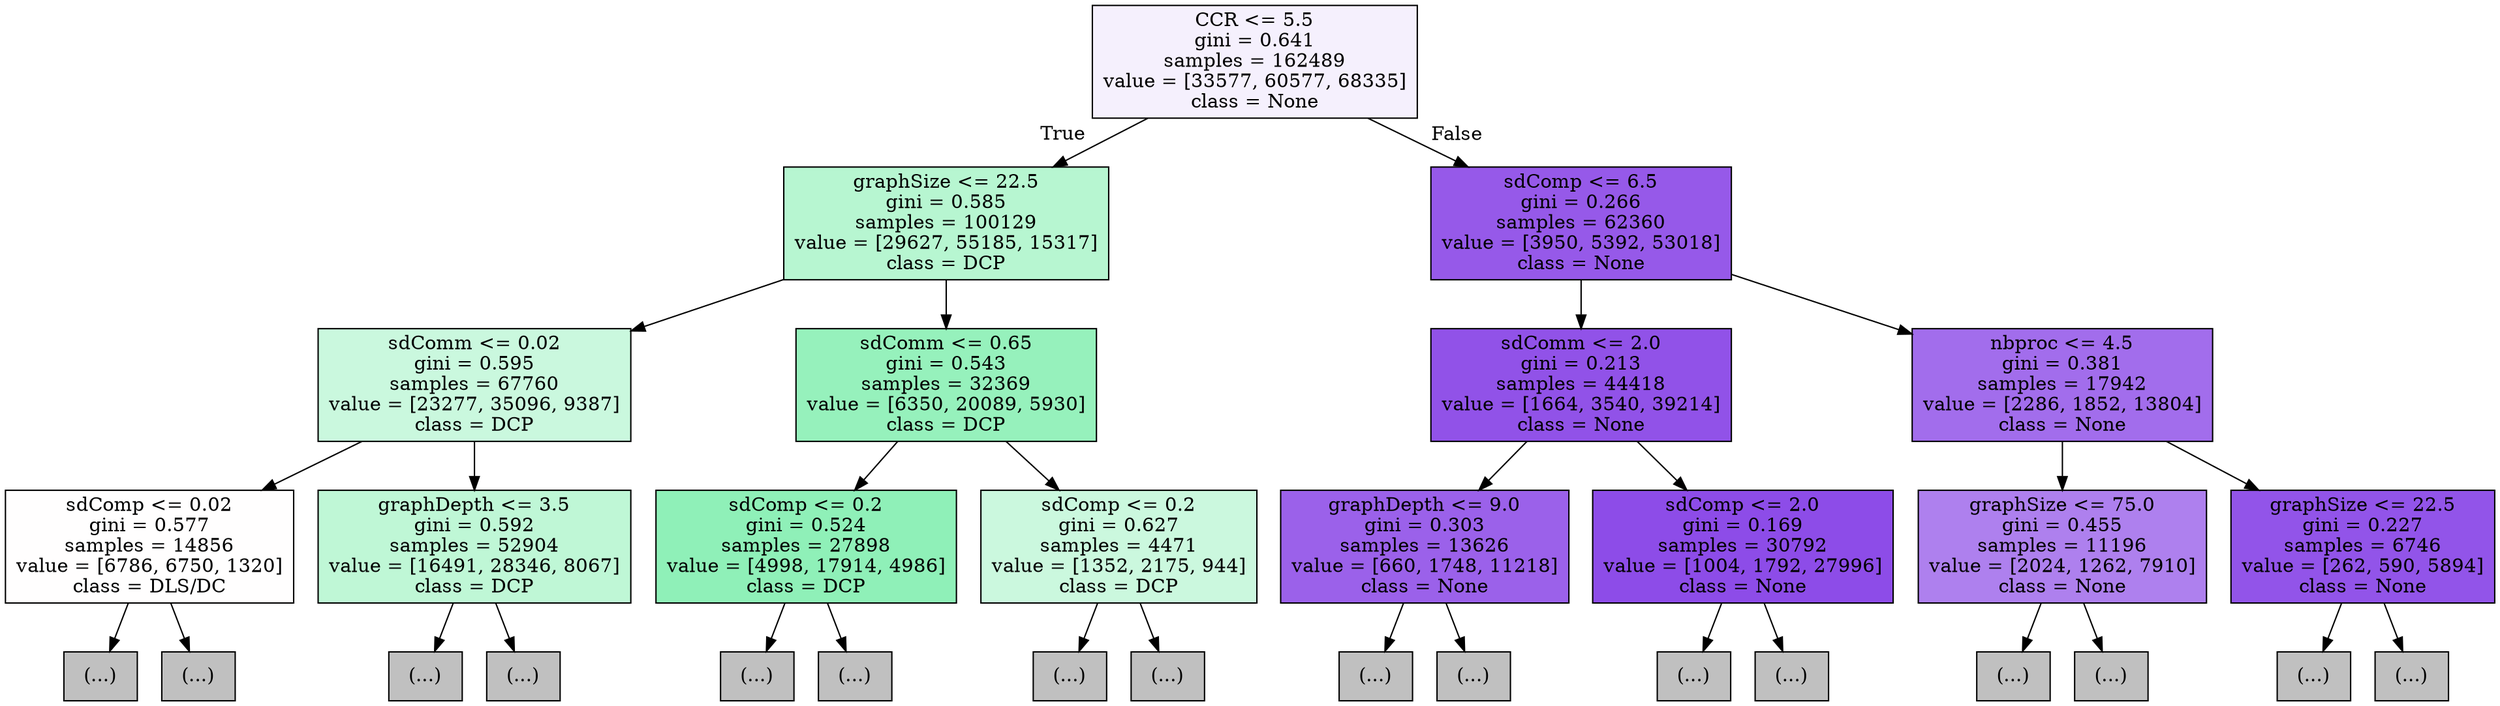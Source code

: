 digraph Tree {
node [shape=box, style="filled", color="black"] ;
0 [label="CCR <= 5.5\ngini = 0.641\nsamples = 162489\nvalue = [33577, 60577, 68335]\nclass = None", fillcolor="#f5f0fd"] ;
1 [label="graphSize <= 22.5\ngini = 0.585\nsamples = 100129\nvalue = [29627, 55185, 15317]\nclass = DCP", fillcolor="#b7f6d1"] ;
0 -> 1 [labeldistance=2.5, labelangle=45, headlabel="True"] ;
2 [label="sdComm <= 0.02\ngini = 0.595\nsamples = 67760\nvalue = [23277, 35096, 9387]\nclass = DCP", fillcolor="#caf8de"] ;
1 -> 2 ;
3 [label="sdComp <= 0.02\ngini = 0.577\nsamples = 14856\nvalue = [6786, 6750, 1320]\nclass = DLS/DC", fillcolor="#fffefe"] ;
2 -> 3 ;
4 [label="(...)", fillcolor="#C0C0C0"] ;
3 -> 4 ;
11 [label="(...)", fillcolor="#C0C0C0"] ;
3 -> 11 ;
26 [label="graphDepth <= 3.5\ngini = 0.592\nsamples = 52904\nvalue = [16491, 28346, 8067]\nclass = DCP", fillcolor="#bff7d6"] ;
2 -> 26 ;
27 [label="(...)", fillcolor="#C0C0C0"] ;
26 -> 27 ;
86 [label="(...)", fillcolor="#C0C0C0"] ;
26 -> 86 ;
145 [label="sdComm <= 0.65\ngini = 0.543\nsamples = 32369\nvalue = [6350, 20089, 5930]\nclass = DCP", fillcolor="#96f1bc"] ;
1 -> 145 ;
146 [label="sdComp <= 0.2\ngini = 0.524\nsamples = 27898\nvalue = [4998, 17914, 4986]\nclass = DCP", fillcolor="#8ff0b8"] ;
145 -> 146 ;
147 [label="(...)", fillcolor="#C0C0C0"] ;
146 -> 147 ;
410 [label="(...)", fillcolor="#C0C0C0"] ;
146 -> 410 ;
503 [label="sdComp <= 0.2\ngini = 0.627\nsamples = 4471\nvalue = [1352, 2175, 944]\nclass = DCP", fillcolor="#cbf8de"] ;
145 -> 503 ;
504 [label="(...)", fillcolor="#C0C0C0"] ;
503 -> 504 ;
527 [label="(...)", fillcolor="#C0C0C0"] ;
503 -> 527 ;
574 [label="sdComp <= 6.5\ngini = 0.266\nsamples = 62360\nvalue = [3950, 5392, 53018]\nclass = None", fillcolor="#9659e9"] ;
0 -> 574 [labeldistance=2.5, labelangle=-45, headlabel="False"] ;
575 [label="sdComm <= 2.0\ngini = 0.213\nsamples = 44418\nvalue = [1664, 3540, 39214]\nclass = None", fillcolor="#9152e8"] ;
574 -> 575 ;
576 [label="graphDepth <= 9.0\ngini = 0.303\nsamples = 13626\nvalue = [660, 1748, 11218]\nclass = None", fillcolor="#9b61ea"] ;
575 -> 576 ;
577 [label="(...)", fillcolor="#C0C0C0"] ;
576 -> 577 ;
594 [label="(...)", fillcolor="#C0C0C0"] ;
576 -> 594 ;
619 [label="sdComp <= 2.0\ngini = 0.169\nsamples = 30792\nvalue = [1004, 1792, 27996]\nclass = None", fillcolor="#8d4ce8"] ;
575 -> 619 ;
620 [label="(...)", fillcolor="#C0C0C0"] ;
619 -> 620 ;
671 [label="(...)", fillcolor="#C0C0C0"] ;
619 -> 671 ;
716 [label="nbproc <= 4.5\ngini = 0.381\nsamples = 17942\nvalue = [2286, 1852, 13804]\nclass = None", fillcolor="#a26dec"] ;
574 -> 716 ;
717 [label="graphSize <= 75.0\ngini = 0.455\nsamples = 11196\nvalue = [2024, 1262, 7910]\nclass = None", fillcolor="#ae80ee"] ;
716 -> 717 ;
718 [label="(...)", fillcolor="#C0C0C0"] ;
717 -> 718 ;
753 [label="(...)", fillcolor="#C0C0C0"] ;
717 -> 753 ;
764 [label="graphSize <= 22.5\ngini = 0.227\nsamples = 6746\nvalue = [262, 590, 5894]\nclass = None", fillcolor="#9254e9"] ;
716 -> 764 ;
765 [label="(...)", fillcolor="#C0C0C0"] ;
764 -> 765 ;
776 [label="(...)", fillcolor="#C0C0C0"] ;
764 -> 776 ;
}